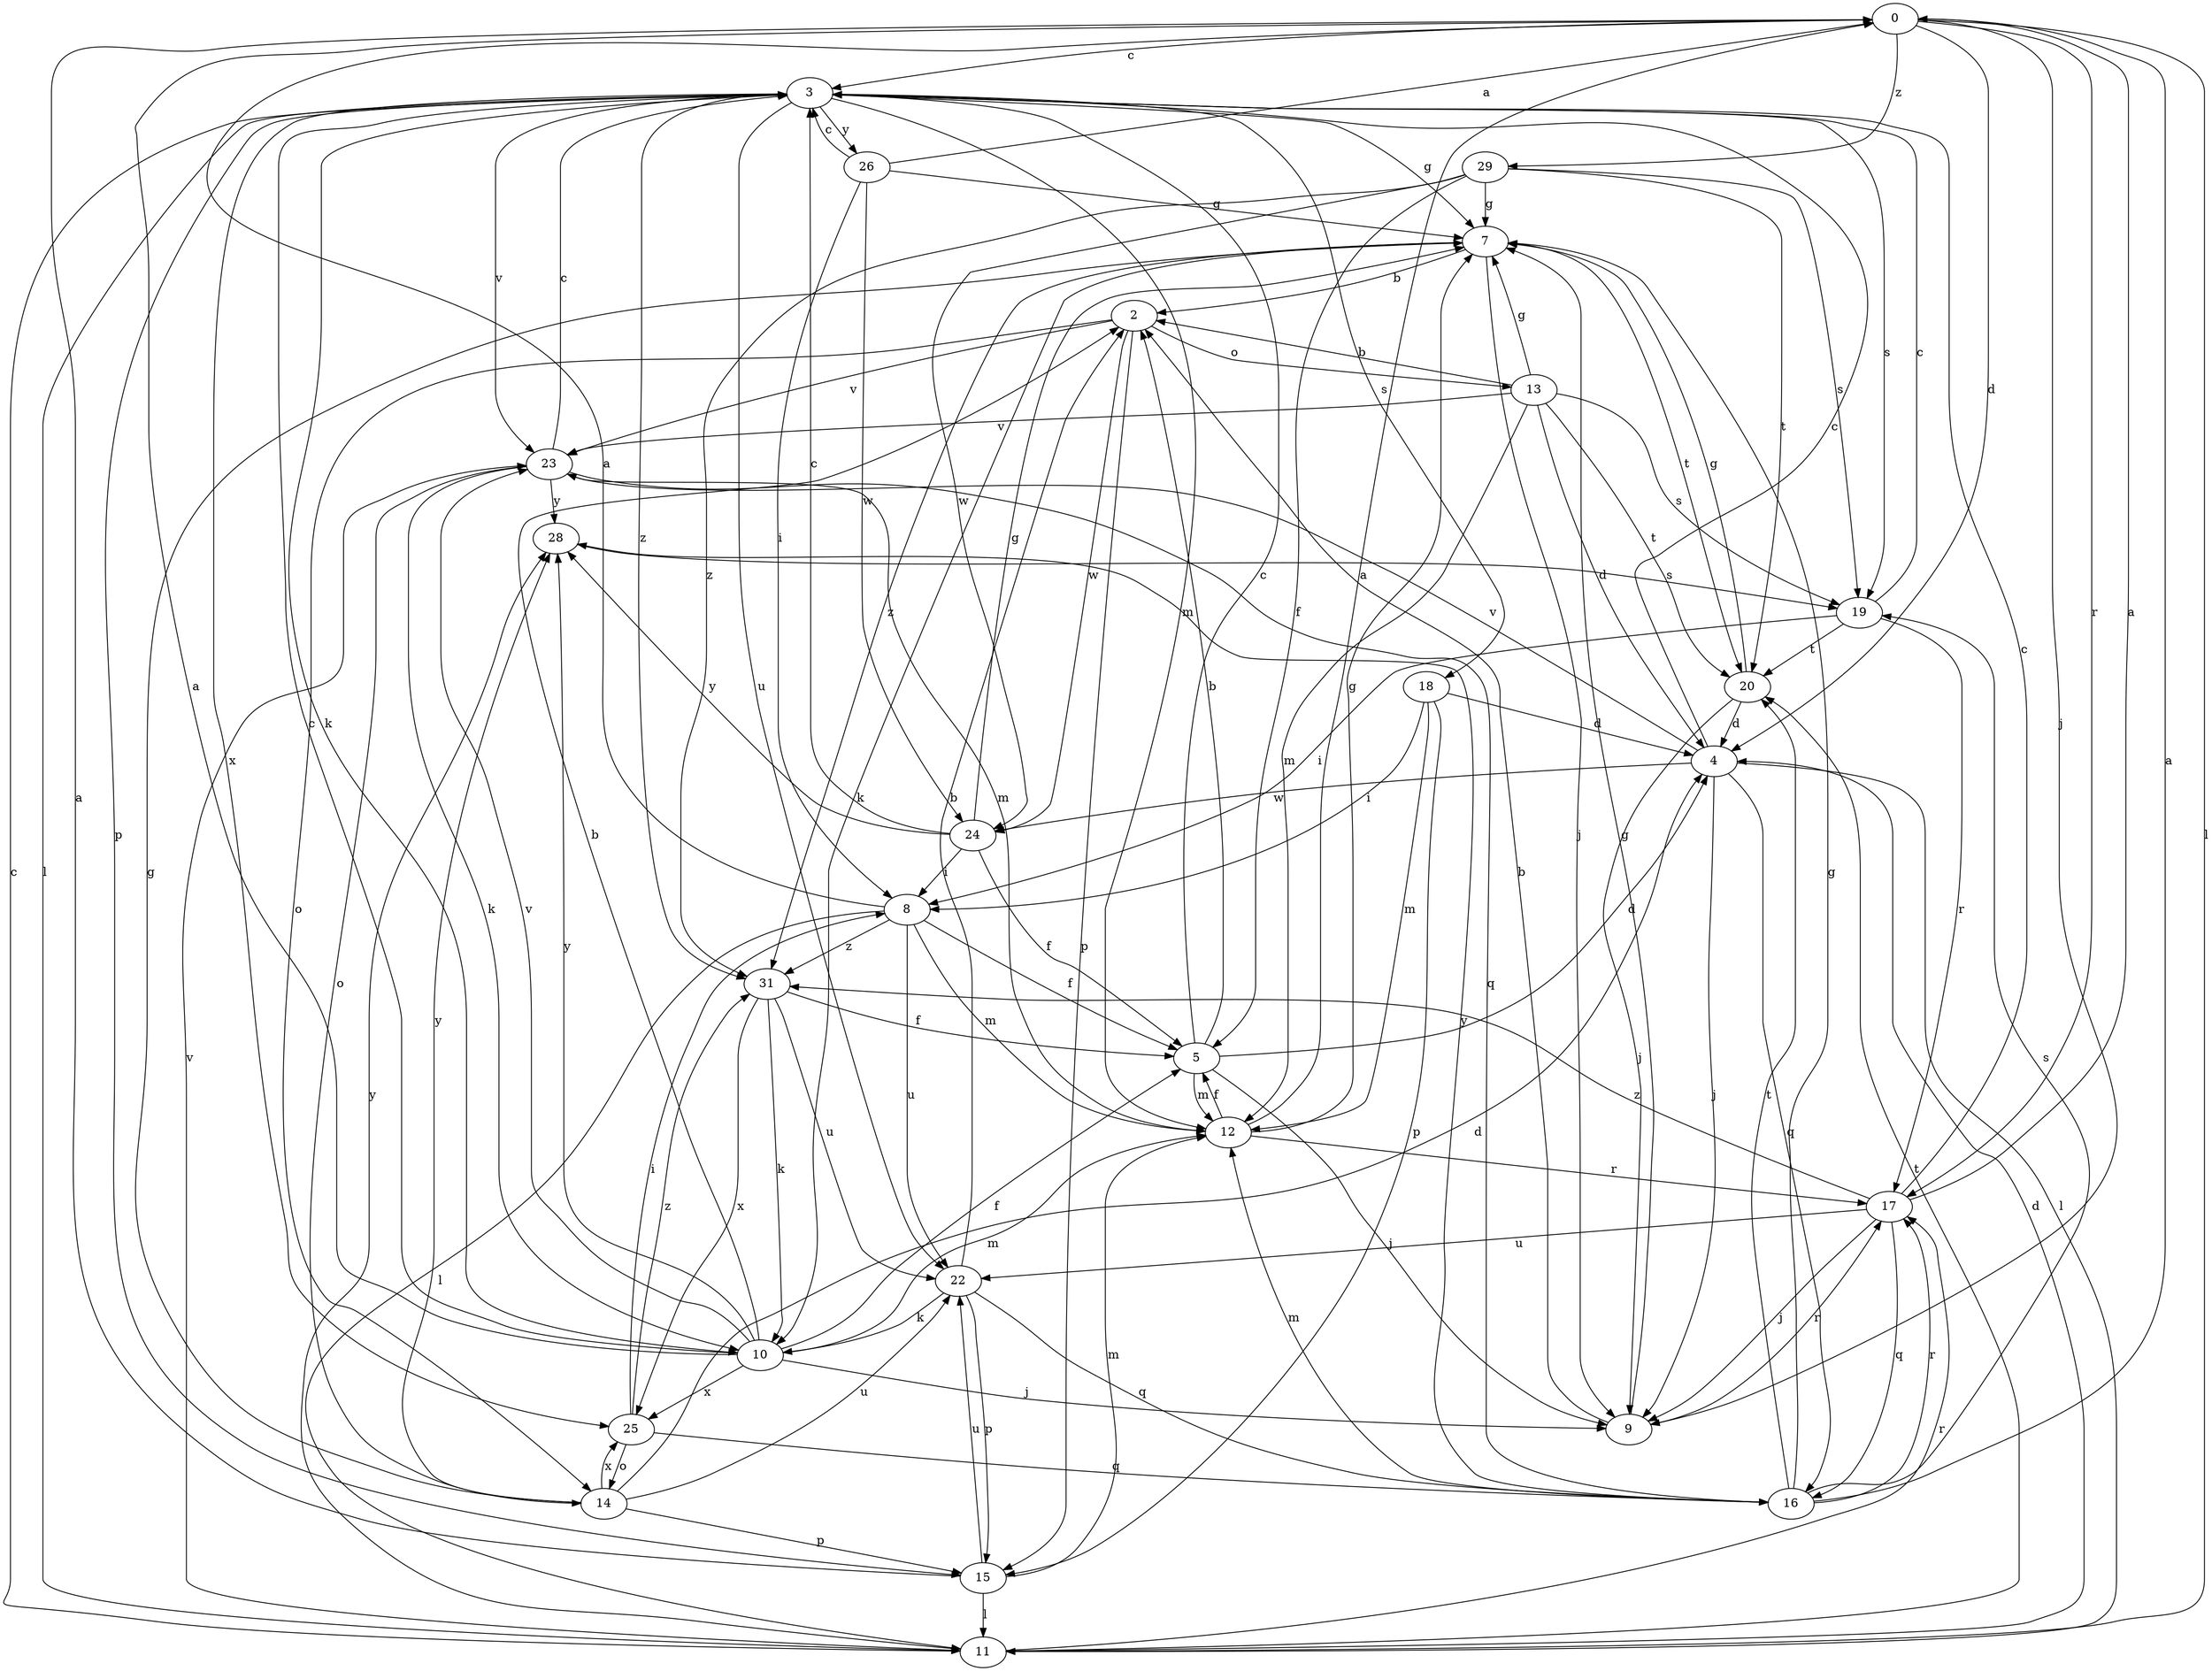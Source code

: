 strict digraph  {
0;
2;
3;
4;
5;
7;
8;
9;
10;
11;
12;
13;
14;
15;
16;
17;
18;
19;
20;
22;
23;
24;
25;
26;
28;
29;
31;
0 -> 3  [label=c];
0 -> 4  [label=d];
0 -> 9  [label=j];
0 -> 11  [label=l];
0 -> 17  [label=r];
0 -> 29  [label=z];
2 -> 13  [label=o];
2 -> 14  [label=o];
2 -> 15  [label=p];
2 -> 23  [label=v];
2 -> 24  [label=w];
3 -> 7  [label=g];
3 -> 10  [label=k];
3 -> 11  [label=l];
3 -> 12  [label=m];
3 -> 15  [label=p];
3 -> 18  [label=s];
3 -> 19  [label=s];
3 -> 22  [label=u];
3 -> 23  [label=v];
3 -> 25  [label=x];
3 -> 26  [label=y];
3 -> 31  [label=z];
4 -> 3  [label=c];
4 -> 9  [label=j];
4 -> 11  [label=l];
4 -> 16  [label=q];
4 -> 23  [label=v];
4 -> 24  [label=w];
5 -> 2  [label=b];
5 -> 3  [label=c];
5 -> 4  [label=d];
5 -> 9  [label=j];
5 -> 12  [label=m];
7 -> 2  [label=b];
7 -> 9  [label=j];
7 -> 10  [label=k];
7 -> 20  [label=t];
7 -> 31  [label=z];
8 -> 0  [label=a];
8 -> 5  [label=f];
8 -> 11  [label=l];
8 -> 12  [label=m];
8 -> 22  [label=u];
8 -> 31  [label=z];
9 -> 2  [label=b];
9 -> 7  [label=g];
9 -> 17  [label=r];
10 -> 0  [label=a];
10 -> 2  [label=b];
10 -> 3  [label=c];
10 -> 5  [label=f];
10 -> 9  [label=j];
10 -> 12  [label=m];
10 -> 23  [label=v];
10 -> 25  [label=x];
10 -> 28  [label=y];
11 -> 3  [label=c];
11 -> 4  [label=d];
11 -> 17  [label=r];
11 -> 20  [label=t];
11 -> 23  [label=v];
11 -> 28  [label=y];
12 -> 0  [label=a];
12 -> 5  [label=f];
12 -> 7  [label=g];
12 -> 17  [label=r];
13 -> 2  [label=b];
13 -> 4  [label=d];
13 -> 7  [label=g];
13 -> 12  [label=m];
13 -> 19  [label=s];
13 -> 20  [label=t];
13 -> 23  [label=v];
14 -> 4  [label=d];
14 -> 7  [label=g];
14 -> 15  [label=p];
14 -> 22  [label=u];
14 -> 25  [label=x];
14 -> 28  [label=y];
15 -> 0  [label=a];
15 -> 11  [label=l];
15 -> 12  [label=m];
15 -> 22  [label=u];
16 -> 0  [label=a];
16 -> 7  [label=g];
16 -> 12  [label=m];
16 -> 17  [label=r];
16 -> 19  [label=s];
16 -> 20  [label=t];
16 -> 28  [label=y];
17 -> 0  [label=a];
17 -> 3  [label=c];
17 -> 9  [label=j];
17 -> 16  [label=q];
17 -> 22  [label=u];
17 -> 31  [label=z];
18 -> 4  [label=d];
18 -> 8  [label=i];
18 -> 12  [label=m];
18 -> 15  [label=p];
19 -> 3  [label=c];
19 -> 8  [label=i];
19 -> 17  [label=r];
19 -> 20  [label=t];
20 -> 4  [label=d];
20 -> 7  [label=g];
20 -> 9  [label=j];
22 -> 2  [label=b];
22 -> 10  [label=k];
22 -> 15  [label=p];
22 -> 16  [label=q];
23 -> 3  [label=c];
23 -> 10  [label=k];
23 -> 12  [label=m];
23 -> 14  [label=o];
23 -> 16  [label=q];
23 -> 28  [label=y];
24 -> 3  [label=c];
24 -> 5  [label=f];
24 -> 7  [label=g];
24 -> 8  [label=i];
24 -> 28  [label=y];
25 -> 8  [label=i];
25 -> 14  [label=o];
25 -> 16  [label=q];
25 -> 31  [label=z];
26 -> 0  [label=a];
26 -> 3  [label=c];
26 -> 7  [label=g];
26 -> 8  [label=i];
26 -> 24  [label=w];
28 -> 19  [label=s];
29 -> 5  [label=f];
29 -> 7  [label=g];
29 -> 19  [label=s];
29 -> 20  [label=t];
29 -> 24  [label=w];
29 -> 31  [label=z];
31 -> 5  [label=f];
31 -> 10  [label=k];
31 -> 22  [label=u];
31 -> 25  [label=x];
}
